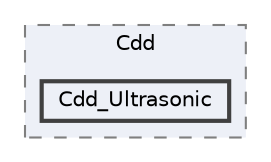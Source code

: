 digraph "Project/avProj/Debug/Bsw/Cdd/Cdd_Ultrasonic"
{
 // LATEX_PDF_SIZE
  bgcolor="transparent";
  edge [fontname=Helvetica,fontsize=10,labelfontname=Helvetica,labelfontsize=10];
  node [fontname=Helvetica,fontsize=10,shape=box,height=0.2,width=0.4];
  compound=true
  subgraph clusterdir_2d145e78eda1fca62b41a159051313ce {
    graph [ bgcolor="#edf0f7", pencolor="grey50", label="Cdd", fontname=Helvetica,fontsize=10 style="filled,dashed", URL="dir_2d145e78eda1fca62b41a159051313ce.html",tooltip=""]
  dir_890b5fa77195c93b1ef7b5fb1ba8273a [label="Cdd_Ultrasonic", fillcolor="#edf0f7", color="grey25", style="filled,bold", URL="dir_890b5fa77195c93b1ef7b5fb1ba8273a.html",tooltip=""];
  }
}
